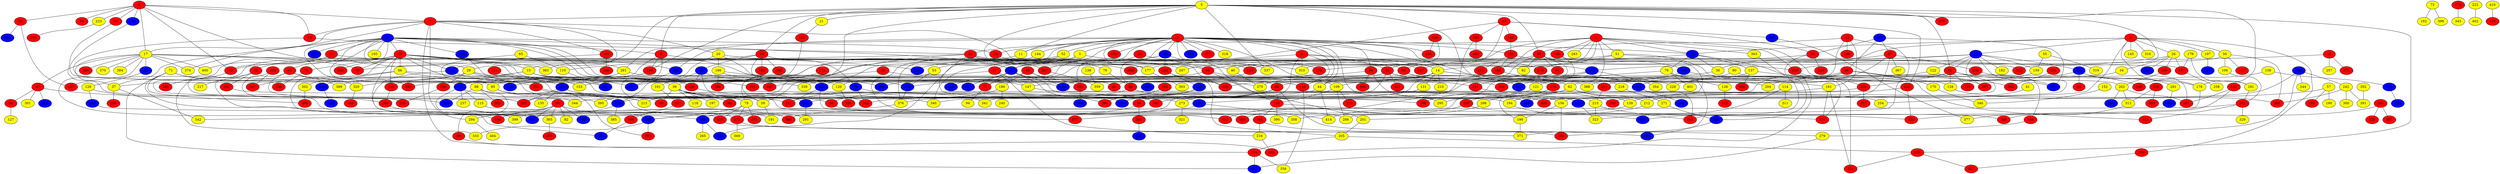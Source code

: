 graph {
0 [style = filled fillcolor = blue];
1 [style = filled fillcolor = red];
2 [style = filled fillcolor = red];
3 [style = filled fillcolor = yellow];
4 [style = filled fillcolor = red];
5 [style = filled fillcolor = yellow];
6 [style = filled fillcolor = red];
7 [style = filled fillcolor = red];
8 [style = filled fillcolor = red];
9 [style = filled fillcolor = red];
10 [style = filled fillcolor = red];
11 [style = filled fillcolor = yellow];
12 [style = filled fillcolor = red];
13 [style = filled fillcolor = red];
14 [style = filled fillcolor = yellow];
15 [style = filled fillcolor = yellow];
16 [style = filled fillcolor = red];
17 [style = filled fillcolor = yellow];
18 [style = filled fillcolor = red];
19 [style = filled fillcolor = red];
20 [style = filled fillcolor = yellow];
21 [style = filled fillcolor = yellow];
22 [style = filled fillcolor = blue];
23 [style = filled fillcolor = red];
24 [style = filled fillcolor = blue];
25 [style = filled fillcolor = blue];
26 [style = filled fillcolor = yellow];
27 [style = filled fillcolor = red];
28 [style = filled fillcolor = red];
29 [style = filled fillcolor = yellow];
30 [style = filled fillcolor = yellow];
31 [style = filled fillcolor = red];
32 [style = filled fillcolor = red];
33 [style = filled fillcolor = red];
34 [style = filled fillcolor = yellow];
35 [style = filled fillcolor = blue];
36 [style = filled fillcolor = red];
37 [style = filled fillcolor = yellow];
38 [style = filled fillcolor = red];
39 [style = filled fillcolor = yellow];
40 [style = filled fillcolor = yellow];
41 [style = filled fillcolor = yellow];
42 [style = filled fillcolor = red];
43 [style = filled fillcolor = red];
44 [style = filled fillcolor = yellow];
45 [style = filled fillcolor = red];
46 [style = filled fillcolor = red];
47 [style = filled fillcolor = red];
48 [style = filled fillcolor = blue];
49 [style = filled fillcolor = red];
50 [style = filled fillcolor = yellow];
51 [style = filled fillcolor = yellow];
52 [style = filled fillcolor = yellow];
53 [style = filled fillcolor = yellow];
54 [style = filled fillcolor = red];
55 [style = filled fillcolor = yellow];
56 [style = filled fillcolor = red];
57 [style = filled fillcolor = yellow];
58 [style = filled fillcolor = red];
59 [style = filled fillcolor = yellow];
60 [style = filled fillcolor = red];
61 [style = filled fillcolor = red];
62 [style = filled fillcolor = yellow];
63 [style = filled fillcolor = blue];
64 [style = filled fillcolor = red];
65 [style = filled fillcolor = yellow];
66 [style = filled fillcolor = yellow];
67 [style = filled fillcolor = red];
68 [style = filled fillcolor = red];
69 [style = filled fillcolor = blue];
70 [style = filled fillcolor = red];
71 [style = filled fillcolor = yellow];
72 [style = filled fillcolor = yellow];
73 [style = filled fillcolor = red];
74 [style = filled fillcolor = blue];
75 [style = filled fillcolor = red];
76 [style = filled fillcolor = yellow];
77 [style = filled fillcolor = red];
78 [style = filled fillcolor = yellow];
79 [style = filled fillcolor = yellow];
80 [style = filled fillcolor = yellow];
81 [style = filled fillcolor = red];
82 [style = filled fillcolor = yellow];
83 [style = filled fillcolor = blue];
84 [style = filled fillcolor = red];
85 [style = filled fillcolor = yellow];
86 [style = filled fillcolor = red];
87 [style = filled fillcolor = red];
88 [style = filled fillcolor = yellow];
89 [style = filled fillcolor = red];
90 [style = filled fillcolor = red];
91 [style = filled fillcolor = red];
92 [style = filled fillcolor = yellow];
93 [style = filled fillcolor = red];
94 [style = filled fillcolor = yellow];
95 [style = filled fillcolor = blue];
96 [style = filled fillcolor = blue];
97 [style = filled fillcolor = red];
98 [style = filled fillcolor = red];
99 [style = filled fillcolor = red];
100 [style = filled fillcolor = red];
101 [style = filled fillcolor = yellow];
102 [style = filled fillcolor = red];
103 [style = filled fillcolor = blue];
104 [style = filled fillcolor = blue];
105 [style = filled fillcolor = yellow];
106 [style = filled fillcolor = yellow];
107 [style = filled fillcolor = yellow];
108 [style = filled fillcolor = blue];
109 [style = filled fillcolor = yellow];
110 [style = filled fillcolor = yellow];
111 [style = filled fillcolor = red];
112 [style = filled fillcolor = red];
113 [style = filled fillcolor = red];
114 [style = filled fillcolor = yellow];
115 [style = filled fillcolor = yellow];
116 [style = filled fillcolor = red];
117 [style = filled fillcolor = red];
118 [style = filled fillcolor = yellow];
119 [style = filled fillcolor = red];
120 [style = filled fillcolor = yellow];
121 [style = filled fillcolor = yellow];
122 [style = filled fillcolor = yellow];
123 [style = filled fillcolor = red];
124 [style = filled fillcolor = blue];
125 [style = filled fillcolor = red];
126 [style = filled fillcolor = yellow];
127 [style = filled fillcolor = yellow];
128 [style = filled fillcolor = yellow];
129 [style = filled fillcolor = yellow];
130 [style = filled fillcolor = red];
131 [style = filled fillcolor = yellow];
132 [style = filled fillcolor = red];
133 [style = filled fillcolor = red];
134 [style = filled fillcolor = blue];
135 [style = filled fillcolor = yellow];
136 [style = filled fillcolor = red];
137 [style = filled fillcolor = yellow];
138 [style = filled fillcolor = yellow];
139 [style = filled fillcolor = yellow];
140 [style = filled fillcolor = blue];
141 [style = filled fillcolor = red];
142 [style = filled fillcolor = red];
143 [style = filled fillcolor = red];
144 [style = filled fillcolor = yellow];
145 [style = filled fillcolor = yellow];
146 [style = filled fillcolor = red];
147 [style = filled fillcolor = yellow];
148 [style = filled fillcolor = red];
149 [style = filled fillcolor = blue];
150 [style = filled fillcolor = red];
151 [style = filled fillcolor = blue];
152 [style = filled fillcolor = yellow];
153 [style = filled fillcolor = yellow];
154 [style = filled fillcolor = blue];
155 [style = filled fillcolor = red];
156 [style = filled fillcolor = yellow];
157 [style = filled fillcolor = red];
158 [style = filled fillcolor = yellow];
159 [style = filled fillcolor = yellow];
160 [style = filled fillcolor = red];
161 [style = filled fillcolor = yellow];
162 [style = filled fillcolor = yellow];
163 [style = filled fillcolor = blue];
164 [style = filled fillcolor = blue];
165 [style = filled fillcolor = red];
166 [style = filled fillcolor = yellow];
167 [style = filled fillcolor = red];
168 [style = filled fillcolor = red];
169 [style = filled fillcolor = blue];
170 [style = filled fillcolor = yellow];
171 [style = filled fillcolor = red];
172 [style = filled fillcolor = red];
173 [style = filled fillcolor = red];
174 [style = filled fillcolor = blue];
175 [style = filled fillcolor = blue];
176 [style = filled fillcolor = red];
177 [style = filled fillcolor = yellow];
178 [style = filled fillcolor = yellow];
179 [style = filled fillcolor = yellow];
180 [style = filled fillcolor = yellow];
181 [style = filled fillcolor = yellow];
182 [style = filled fillcolor = yellow];
183 [style = filled fillcolor = red];
184 [style = filled fillcolor = blue];
185 [style = filled fillcolor = red];
186 [style = filled fillcolor = blue];
187 [style = filled fillcolor = red];
188 [style = filled fillcolor = red];
189 [style = filled fillcolor = blue];
190 [style = filled fillcolor = yellow];
191 [style = filled fillcolor = yellow];
192 [style = filled fillcolor = red];
193 [style = filled fillcolor = red];
194 [style = filled fillcolor = yellow];
195 [style = filled fillcolor = red];
196 [style = filled fillcolor = red];
197 [style = filled fillcolor = yellow];
198 [style = filled fillcolor = blue];
199 [style = filled fillcolor = yellow];
200 [style = filled fillcolor = red];
201 [style = filled fillcolor = yellow];
202 [style = filled fillcolor = yellow];
203 [style = filled fillcolor = red];
204 [style = filled fillcolor = yellow];
205 [style = filled fillcolor = yellow];
206 [style = filled fillcolor = red];
207 [style = filled fillcolor = yellow];
208 [style = filled fillcolor = red];
209 [style = filled fillcolor = blue];
210 [style = filled fillcolor = yellow];
211 [style = filled fillcolor = red];
212 [style = filled fillcolor = yellow];
213 [style = filled fillcolor = yellow];
214 [style = filled fillcolor = red];
215 [style = filled fillcolor = yellow];
216 [style = filled fillcolor = yellow];
217 [style = filled fillcolor = yellow];
218 [style = filled fillcolor = yellow];
219 [style = filled fillcolor = red];
220 [style = filled fillcolor = red];
221 [style = filled fillcolor = red];
222 [style = filled fillcolor = yellow];
223 [style = filled fillcolor = yellow];
224 [style = filled fillcolor = blue];
225 [style = filled fillcolor = red];
226 [style = filled fillcolor = red];
227 [style = filled fillcolor = blue];
228 [style = filled fillcolor = yellow];
229 [style = filled fillcolor = red];
230 [style = filled fillcolor = red];
231 [style = filled fillcolor = red];
232 [style = filled fillcolor = blue];
233 [style = filled fillcolor = red];
234 [style = filled fillcolor = red];
235 [style = filled fillcolor = red];
236 [style = filled fillcolor = red];
237 [style = filled fillcolor = yellow];
238 [style = filled fillcolor = red];
239 [style = filled fillcolor = red];
240 [style = filled fillcolor = yellow];
241 [style = filled fillcolor = red];
242 [style = filled fillcolor = yellow];
243 [style = filled fillcolor = blue];
244 [style = filled fillcolor = yellow];
245 [style = filled fillcolor = red];
246 [style = filled fillcolor = red];
247 [style = filled fillcolor = blue];
248 [style = filled fillcolor = red];
249 [style = filled fillcolor = red];
250 [style = filled fillcolor = red];
251 [style = filled fillcolor = blue];
252 [style = filled fillcolor = red];
253 [style = filled fillcolor = blue];
254 [style = filled fillcolor = yellow];
255 [style = filled fillcolor = red];
256 [style = filled fillcolor = red];
257 [style = filled fillcolor = yellow];
258 [style = filled fillcolor = yellow];
259 [style = filled fillcolor = blue];
260 [style = filled fillcolor = blue];
261 [style = filled fillcolor = yellow];
262 [style = filled fillcolor = red];
263 [style = filled fillcolor = red];
264 [style = filled fillcolor = red];
265 [style = filled fillcolor = yellow];
266 [style = filled fillcolor = red];
267 [style = filled fillcolor = red];
268 [style = filled fillcolor = blue];
269 [style = filled fillcolor = blue];
270 [style = filled fillcolor = yellow];
271 [style = filled fillcolor = yellow];
272 [style = filled fillcolor = red];
273 [style = filled fillcolor = yellow];
274 [style = filled fillcolor = red];
275 [style = filled fillcolor = blue];
276 [style = filled fillcolor = red];
277 [style = filled fillcolor = red];
278 [style = filled fillcolor = red];
279 [style = filled fillcolor = yellow];
280 [style = filled fillcolor = red];
281 [style = filled fillcolor = yellow];
282 [style = filled fillcolor = blue];
283 [style = filled fillcolor = yellow];
284 [style = filled fillcolor = blue];
285 [style = filled fillcolor = blue];
286 [style = filled fillcolor = yellow];
287 [style = filled fillcolor = blue];
288 [style = filled fillcolor = blue];
289 [style = filled fillcolor = red];
290 [style = filled fillcolor = blue];
291 [style = filled fillcolor = yellow];
292 [style = filled fillcolor = red];
293 [style = filled fillcolor = red];
294 [style = filled fillcolor = yellow];
295 [style = filled fillcolor = yellow];
296 [style = filled fillcolor = blue];
297 [style = filled fillcolor = red];
298 [style = filled fillcolor = yellow];
299 [style = filled fillcolor = red];
300 [style = filled fillcolor = yellow];
301 [style = filled fillcolor = yellow];
302 [style = filled fillcolor = yellow];
303 [style = filled fillcolor = yellow];
304 [style = filled fillcolor = red];
305 [style = filled fillcolor = blue];
306 [style = filled fillcolor = red];
307 [style = filled fillcolor = red];
308 [style = filled fillcolor = red];
309 [style = filled fillcolor = red];
310 [style = filled fillcolor = yellow];
311 [style = filled fillcolor = yellow];
312 [style = filled fillcolor = blue];
313 [style = filled fillcolor = yellow];
314 [style = filled fillcolor = red];
315 [style = filled fillcolor = blue];
316 [style = filled fillcolor = yellow];
317 [style = filled fillcolor = red];
318 [style = filled fillcolor = yellow];
319 [style = filled fillcolor = yellow];
320 [style = filled fillcolor = yellow];
321 [style = filled fillcolor = yellow];
322 [style = filled fillcolor = red];
323 [style = filled fillcolor = yellow];
324 [style = filled fillcolor = red];
325 [style = filled fillcolor = blue];
326 [style = filled fillcolor = blue];
327 [style = filled fillcolor = red];
328 [style = filled fillcolor = red];
329 [style = filled fillcolor = yellow];
330 [style = filled fillcolor = red];
331 [style = filled fillcolor = red];
332 [style = filled fillcolor = blue];
333 [style = filled fillcolor = yellow];
334 [style = filled fillcolor = yellow];
335 [style = filled fillcolor = blue];
336 [style = filled fillcolor = red];
337 [style = filled fillcolor = yellow];
338 [style = filled fillcolor = red];
339 [style = filled fillcolor = yellow];
340 [style = filled fillcolor = yellow];
341 [style = filled fillcolor = yellow];
342 [style = filled fillcolor = yellow];
343 [style = filled fillcolor = yellow];
344 [style = filled fillcolor = yellow];
345 [style = filled fillcolor = red];
346 [style = filled fillcolor = yellow];
347 [style = filled fillcolor = red];
348 [style = filled fillcolor = red];
349 [style = filled fillcolor = red];
350 [style = filled fillcolor = red];
351 [style = filled fillcolor = blue];
352 [style = filled fillcolor = yellow];
353 [style = filled fillcolor = red];
354 [style = filled fillcolor = yellow];
355 [style = filled fillcolor = red];
356 [style = filled fillcolor = red];
357 [style = filled fillcolor = red];
358 [style = filled fillcolor = yellow];
359 [style = filled fillcolor = yellow];
360 [style = filled fillcolor = blue];
361 [style = filled fillcolor = red];
362 [style = filled fillcolor = red];
363 [style = filled fillcolor = yellow];
364 [style = filled fillcolor = blue];
365 [style = filled fillcolor = yellow];
366 [style = filled fillcolor = red];
367 [style = filled fillcolor = yellow];
368 [style = filled fillcolor = red];
369 [style = filled fillcolor = yellow];
370 [style = filled fillcolor = yellow];
371 [style = filled fillcolor = yellow];
372 [style = filled fillcolor = red];
373 [style = filled fillcolor = red];
374 [style = filled fillcolor = yellow];
375 [style = filled fillcolor = red];
376 [style = filled fillcolor = yellow];
377 [style = filled fillcolor = yellow];
378 [style = filled fillcolor = blue];
379 [style = filled fillcolor = red];
380 [style = filled fillcolor = red];
381 [style = filled fillcolor = blue];
382 [style = filled fillcolor = blue];
383 [style = filled fillcolor = yellow];
384 [style = filled fillcolor = yellow];
385 [style = filled fillcolor = yellow];
386 [style = filled fillcolor = red];
387 [style = filled fillcolor = red];
388 [style = filled fillcolor = yellow];
389 [style = filled fillcolor = yellow];
390 [style = filled fillcolor = yellow];
391 [style = filled fillcolor = yellow];
392 [style = filled fillcolor = red];
393 [style = filled fillcolor = red];
394 [style = filled fillcolor = red];
395 [style = filled fillcolor = yellow];
396 [style = filled fillcolor = yellow];
397 [style = filled fillcolor = blue];
398 [style = filled fillcolor = blue];
399 [style = filled fillcolor = yellow];
400 [style = filled fillcolor = yellow];
401 [style = filled fillcolor = yellow];
402 [style = filled fillcolor = yellow];
403 [style = filled fillcolor = red];
404 [style = filled fillcolor = yellow];
405 [style = filled fillcolor = red];
406 [style = filled fillcolor = red];
407 [style = filled fillcolor = red];
408 [style = filled fillcolor = red];
409 [style = filled fillcolor = blue];
410 [style = filled fillcolor = yellow];
411 [style = filled fillcolor = red];
412 [style = filled fillcolor = red];
413 [style = filled fillcolor = red];
414 [style = filled fillcolor = yellow];
415 [style = filled fillcolor = red];
416 [style = filled fillcolor = red];
417 [style = filled fillcolor = blue];
418 [style = filled fillcolor = blue];
0 -- 25;
0 -- 18;
0 -- 10;
0 -- 8;
0 -- 29;
0 -- 37;
0 -- 63;
0 -- 73;
0 -- 81;
0 -- 84;
0 -- 85;
0 -- 97;
0 -- 105;
0 -- 184;
0 -- 204;
0 -- 247;
0 -- 270;
1 -- 14;
1 -- 19;
1 -- 24;
1 -- 33;
1 -- 51;
1 -- 82;
1 -- 100;
1 -- 188;
1 -- 202;
1 -- 239;
1 -- 276;
1 -- 283;
1 -- 363;
2 -- 3;
2 -- 6;
2 -- 11;
2 -- 18;
2 -- 24;
2 -- 27;
2 -- 44;
2 -- 52;
2 -- 56;
2 -- 86;
2 -- 96;
2 -- 116;
2 -- 144;
2 -- 150;
2 -- 154;
2 -- 155;
2 -- 163;
2 -- 164;
2 -- 177;
2 -- 215;
2 -- 260;
2 -- 261;
2 -- 266;
2 -- 267;
2 -- 272;
2 -- 274;
2 -- 315;
2 -- 318;
2 -- 332;
3 -- 53;
3 -- 63;
3 -- 88;
3 -- 224;
3 -- 317;
3 -- 340;
4 -- 7;
4 -- 13;
4 -- 17;
4 -- 31;
4 -- 54;
4 -- 64;
4 -- 73;
4 -- 140;
4 -- 207;
4 -- 223;
5 -- 7;
5 -- 8;
5 -- 11;
5 -- 21;
5 -- 46;
5 -- 49;
5 -- 59;
5 -- 61;
5 -- 62;
5 -- 112;
5 -- 113;
5 -- 136;
5 -- 178;
5 -- 225;
5 -- 330;
5 -- 337;
5 -- 379;
5 -- 383;
6 -- 14;
6 -- 33;
6 -- 116;
6 -- 171;
6 -- 208;
6 -- 310;
7 -- 13;
7 -- 15;
7 -- 17;
7 -- 20;
7 -- 82;
7 -- 143;
7 -- 214;
7 -- 294;
7 -- 374;
8 -- 60;
8 -- 136;
8 -- 320;
8 -- 398;
9 -- 22;
9 -- 24;
9 -- 26;
9 -- 30;
9 -- 50;
9 -- 107;
9 -- 145;
9 -- 156;
9 -- 178;
9 -- 293;
9 -- 316;
10 -- 15;
10 -- 32;
10 -- 40;
10 -- 66;
10 -- 70;
10 -- 75;
10 -- 90;
10 -- 151;
10 -- 163;
10 -- 219;
10 -- 230;
10 -- 245;
10 -- 305;
10 -- 326;
10 -- 333;
10 -- 383;
10 -- 393;
10 -- 407;
11 -- 39;
12 -- 257;
12 -- 278;
12 -- 375;
13 -- 19;
13 -- 153;
14 -- 44;
14 -- 45;
14 -- 131;
14 -- 178;
14 -- 181;
14 -- 210;
14 -- 284;
15 -- 25;
15 -- 141;
15 -- 147;
15 -- 302;
15 -- 339;
16 -- 25;
16 -- 211;
17 -- 37;
17 -- 47;
17 -- 58;
17 -- 70;
17 -- 83;
17 -- 177;
17 -- 186;
17 -- 187;
17 -- 309;
17 -- 370;
17 -- 374;
17 -- 384;
17 -- 400;
18 -- 337;
19 -- 29;
19 -- 78;
19 -- 79;
19 -- 91;
19 -- 103;
19 -- 208;
19 -- 267;
19 -- 278;
19 -- 310;
20 -- 45;
20 -- 133;
20 -- 166;
20 -- 232;
21 -- 123;
22 -- 48;
22 -- 61;
22 -- 122;
22 -- 133;
22 -- 154;
22 -- 159;
22 -- 182;
22 -- 387;
22 -- 405;
23 -- 36;
23 -- 69;
23 -- 91;
23 -- 132;
23 -- 193;
23 -- 326;
24 -- 30;
24 -- 70;
24 -- 76;
24 -- 137;
24 -- 226;
25 -- 115;
25 -- 232;
25 -- 237;
25 -- 381;
26 -- 34;
26 -- 187;
26 -- 196;
26 -- 239;
26 -- 253;
27 -- 85;
27 -- 147;
27 -- 216;
28 -- 58;
28 -- 287;
29 -- 39;
29 -- 124;
29 -- 149;
29 -- 153;
29 -- 157;
29 -- 206;
30 -- 153;
31 -- 104;
31 -- 157;
32 -- 192;
32 -- 217;
32 -- 235;
33 -- 37;
33 -- 62;
33 -- 128;
33 -- 341;
33 -- 412;
34 -- 204;
35 -- 36;
35 -- 87;
35 -- 98;
35 -- 275;
36 -- 40;
36 -- 220;
36 -- 285;
37 -- 256;
37 -- 342;
38 -- 92;
38 -- 191;
38 -- 250;
38 -- 288;
38 -- 294;
38 -- 305;
38 -- 342;
38 -- 365;
39 -- 59;
39 -- 60;
39 -- 79;
39 -- 118;
39 -- 156;
39 -- 169;
39 -- 197;
39 -- 203;
39 -- 361;
40 -- 270;
41 -- 139;
42 -- 46;
42 -- 62;
42 -- 148;
42 -- 161;
42 -- 286;
43 -- 77;
43 -- 149;
43 -- 180;
43 -- 183;
44 -- 203;
44 -- 414;
46 -- 63;
46 -- 67;
46 -- 82;
46 -- 103;
46 -- 108;
46 -- 330;
47 -- 68;
47 -- 269;
47 -- 289;
47 -- 301;
48 -- 84;
48 -- 93;
48 -- 281;
48 -- 297;
49 -- 74;
49 -- 95;
49 -- 110;
49 -- 130;
49 -- 134;
49 -- 392;
50 -- 58;
50 -- 106;
50 -- 117;
50 -- 308;
51 -- 113;
51 -- 176;
51 -- 177;
51 -- 274;
52 -- 73;
52 -- 368;
52 -- 376;
53 -- 59;
53 -- 134;
55 -- 159;
55 -- 319;
56 -- 147;
56 -- 175;
56 -- 306;
57 -- 190;
57 -- 195;
57 -- 254;
58 -- 109;
58 -- 201;
58 -- 245;
59 -- 191;
61 -- 128;
61 -- 146;
61 -- 149;
61 -- 169;
61 -- 226;
61 -- 233;
61 -- 275;
62 -- 139;
62 -- 168;
62 -- 199;
62 -- 212;
62 -- 395;
63 -- 77;
63 -- 116;
63 -- 168;
63 -- 227;
63 -- 351;
63 -- 394;
64 -- 344;
65 -- 110;
65 -- 213;
66 -- 252;
66 -- 287;
66 -- 347;
66 -- 378;
67 -- 109;
68 -- 127;
69 -- 377;
71 -- 88;
71 -- 320;
71 -- 399;
71 -- 406;
71 -- 417;
72 -- 162;
72 -- 396;
73 -- 160;
74 -- 203;
74 -- 345;
75 -- 236;
76 -- 126;
76 -- 332;
76 -- 371;
76 -- 401;
77 -- 94;
78 -- 86;
79 -- 171;
79 -- 186;
79 -- 219;
79 -- 372;
80 -- 314;
80 -- 324;
81 -- 171;
81 -- 350;
81 -- 389;
81 -- 395;
83 -- 129;
84 -- 90;
84 -- 99;
84 -- 290;
84 -- 394;
85 -- 213;
85 -- 263;
85 -- 291;
86 -- 243;
86 -- 295;
87 -- 200;
87 -- 207;
87 -- 228;
87 -- 336;
87 -- 367;
88 -- 89;
88 -- 194;
88 -- 353;
88 -- 360;
89 -- 355;
90 -- 286;
91 -- 228;
91 -- 276;
95 -- 101;
95 -- 120;
95 -- 238;
95 -- 358;
96 -- 120;
96 -- 125;
96 -- 183;
96 -- 185;
97 -- 261;
97 -- 292;
97 -- 400;
98 -- 170;
98 -- 340;
98 -- 388;
98 -- 411;
98 -- 418;
99 -- 189;
99 -- 241;
100 -- 141;
100 -- 295;
100 -- 317;
101 -- 167;
102 -- 362;
103 -- 186;
103 -- 414;
106 -- 231;
107 -- 312;
108 -- 121;
108 -- 161;
109 -- 119;
109 -- 125;
109 -- 286;
110 -- 251;
111 -- 238;
112 -- 213;
112 -- 322;
114 -- 232;
114 -- 311;
114 -- 323;
115 -- 277;
116 -- 334;
120 -- 356;
121 -- 344;
122 -- 134;
122 -- 275;
123 -- 350;
124 -- 135;
124 -- 292;
124 -- 341;
124 -- 405;
125 -- 165;
125 -- 176;
125 -- 390;
126 -- 413;
128 -- 308;
129 -- 268;
129 -- 360;
131 -- 345;
132 -- 150;
133 -- 398;
134 -- 376;
136 -- 230;
137 -- 164;
137 -- 362;
137 -- 380;
138 -- 359;
139 -- 201;
140 -- 418;
141 -- 200;
142 -- 297;
142 -- 322;
143 -- 151;
143 -- 246;
144 -- 292;
146 -- 299;
147 -- 254;
150 -- 188;
150 -- 221;
150 -- 239;
151 -- 189;
151 -- 251;
152 -- 346;
154 -- 270;
154 -- 277;
154 -- 354;
156 -- 199;
156 -- 299;
158 -- 174;
158 -- 348;
159 -- 211;
161 -- 176;
161 -- 194;
161 -- 324;
163 -- 287;
164 -- 248;
164 -- 296;
165 -- 216;
165 -- 299;
166 -- 280;
166 -- 314;
166 -- 315;
167 -- 366;
170 -- 346;
171 -- 279;
171 -- 369;
172 -- 280;
173 -- 343;
174 -- 259;
175 -- 323;
177 -- 303;
178 -- 248;
179 -- 181;
179 -- 187;
180 -- 240;
180 -- 331;
181 -- 231;
183 -- 364;
184 -- 273;
185 -- 198;
185 -- 205;
185 -- 330;
186 -- 263;
186 -- 333;
187 -- 258;
188 -- 218;
188 -- 339;
189 -- 224;
189 -- 265;
192 -- 284;
193 -- 386;
193 -- 408;
194 -- 397;
196 -- 202;
198 -- 284;
198 -- 376;
199 -- 371;
201 -- 205;
202 -- 282;
202 -- 297;
202 -- 313;
205 -- 214;
205 -- 225;
206 -- 235;
208 -- 335;
209 -- 212;
209 -- 242;
209 -- 244;
209 -- 279;
211 -- 215;
212 -- 358;
214 -- 334;
214 -- 417;
215 -- 248;
215 -- 323;
216 -- 355;
218 -- 271;
219 -- 371;
222 -- 402;
223 -- 249;
225 -- 324;
225 -- 327;
226 -- 273;
226 -- 357;
229 -- 266;
229 -- 310;
230 -- 289;
231 -- 305;
231 -- 329;
231 -- 411;
232 -- 250;
232 -- 385;
234 -- 250;
234 -- 347;
238 -- 243;
239 -- 355;
239 -- 387;
241 -- 325;
242 -- 300;
242 -- 308;
242 -- 391;
243 -- 291;
252 -- 331;
252 -- 340;
255 -- 304;
255 -- 313;
261 -- 388;
261 -- 389;
262 -- 394;
264 -- 307;
264 -- 328;
264 -- 349;
267 -- 359;
268 -- 322;
271 -- 285;
273 -- 321;
276 -- 298;
276 -- 338;
278 -- 407;
279 -- 417;
281 -- 382;
285 -- 290;
289 -- 386;
293 -- 327;
294 -- 404;
298 -- 414;
302 -- 406;
313 -- 377;
315 -- 331;
315 -- 415;
320 -- 403;
336 -- 348;
338 -- 349;
338 -- 368;
338 -- 415;
352 -- 391;
363 -- 397;
365 -- 373;
366 -- 381;
376 -- 399;
378 -- 409;
410 -- 416;
}
